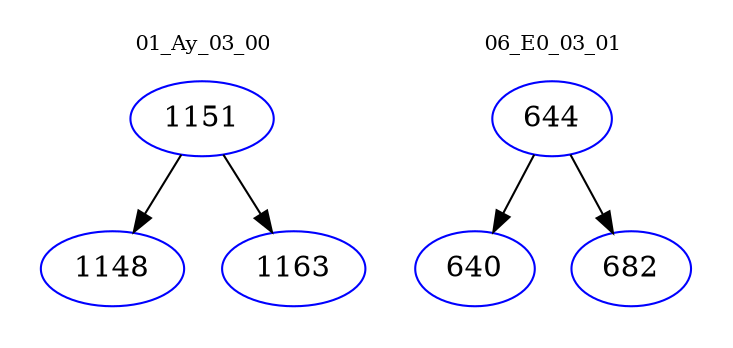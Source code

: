 digraph{
subgraph cluster_0 {
color = white
label = "01_Ay_03_00";
fontsize=10;
T0_1151 [label="1151", color="blue"]
T0_1151 -> T0_1148 [color="black"]
T0_1148 [label="1148", color="blue"]
T0_1151 -> T0_1163 [color="black"]
T0_1163 [label="1163", color="blue"]
}
subgraph cluster_1 {
color = white
label = "06_E0_03_01";
fontsize=10;
T1_644 [label="644", color="blue"]
T1_644 -> T1_640 [color="black"]
T1_640 [label="640", color="blue"]
T1_644 -> T1_682 [color="black"]
T1_682 [label="682", color="blue"]
}
}
